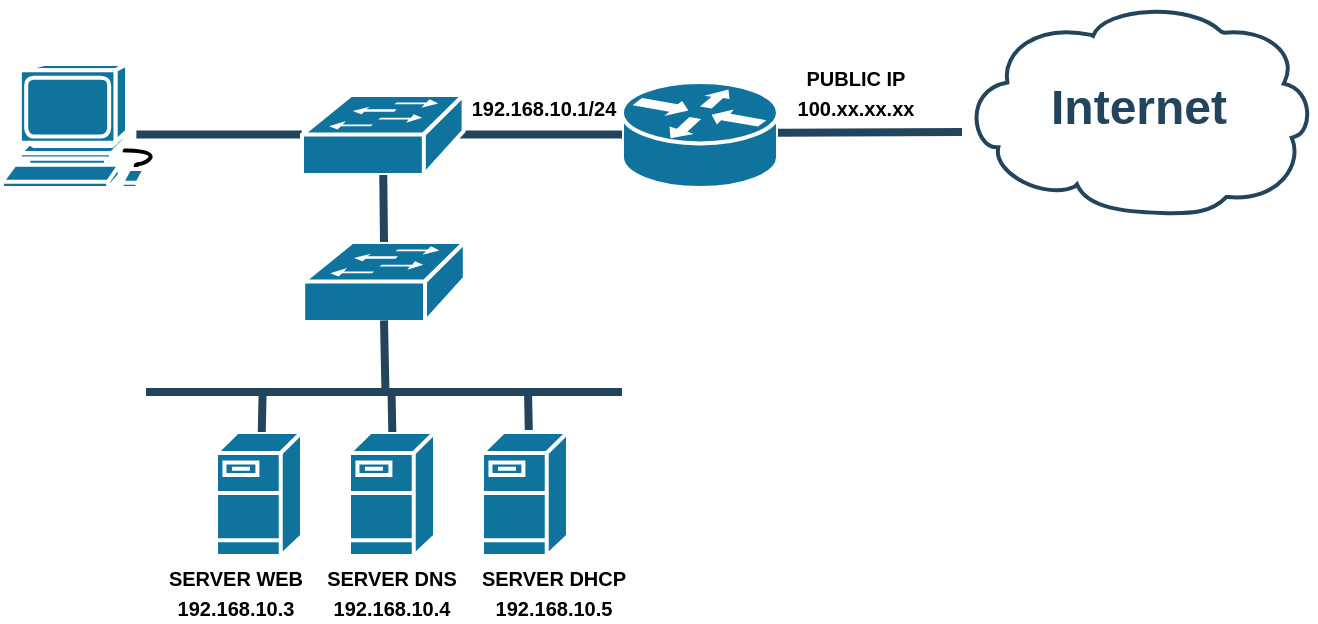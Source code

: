 <mxfile version="20.6.0" type="device"><diagram id="6dWLVdoneAUKKj5dt36p" name="Pagina-1"><mxGraphModel dx="813" dy="459" grid="1" gridSize="10" guides="1" tooltips="1" connect="1" arrows="1" fold="1" page="1" pageScale="1" pageWidth="827" pageHeight="1169" math="0" shadow="0"><root><mxCell id="0"/><mxCell id="1" parent="0"/><mxCell id="lOiDIxNZzGYGrXdDmccq-1" value="" style="shape=mxgraph.cisco.routers.router;html=1;dashed=0;fillColor=#10739E;strokeColor=#ffffff;strokeWidth=2;verticalLabelPosition=bottom;verticalAlign=top;fontFamily=Helvetica;fontSize=36;fontColor=#FFB366" vertex="1" parent="1"><mxGeometry x="460" y="410" width="78" height="53" as="geometry"/></mxCell><mxCell id="lOiDIxNZzGYGrXdDmccq-2" value="Internet" style="shape=mxgraph.cisco.storage.cloud;html=1;dashed=0;strokeColor=#23445D;fillColor=#ffffff;strokeWidth=2;fontFamily=Helvetica;fontSize=24;fontColor=#23445D;align=center;fontStyle=1" vertex="1" parent="1"><mxGeometry x="630" y="370" width="176" height="106" as="geometry"/></mxCell><mxCell id="lOiDIxNZzGYGrXdDmccq-3" value="" style="elbow=horizontal;endArrow=none;html=1;strokeColor=#23445D;endFill=0;strokeWidth=4;rounded=1" edge="1" parent="1"><mxGeometry width="100" height="100" relative="1" as="geometry"><mxPoint x="630" y="435" as="sourcePoint"/><mxPoint x="538.0" y="435.328" as="targetPoint"/></mxGeometry></mxCell><mxCell id="lOiDIxNZzGYGrXdDmccq-5" value="&lt;font style=&quot;font-size: 10px;&quot;&gt;PUBLIC IP&lt;br&gt;100.xx.xx.xx&lt;/font&gt;" style="text;html=1;strokeColor=none;fillColor=none;align=center;verticalAlign=middle;whiteSpace=wrap;rounded=0;fontStyle=1" vertex="1" parent="1"><mxGeometry x="538" y="400" width="78" height="30" as="geometry"/></mxCell><mxCell id="lOiDIxNZzGYGrXdDmccq-6" value="" style="shape=mxgraph.cisco.switches.workgroup_switch;html=1;dashed=0;fillColor=#10739E;strokeColor=#ffffff;strokeWidth=2;verticalLabelPosition=bottom;verticalAlign=top;fontFamily=Helvetica;fontSize=36;fontColor=#FFB366" vertex="1" parent="1"><mxGeometry x="300" y="416.5" width="80.8" height="40" as="geometry"/></mxCell><mxCell id="lOiDIxNZzGYGrXdDmccq-7" value="" style="elbow=horizontal;endArrow=none;html=1;strokeColor=#23445D;endFill=0;strokeWidth=4;rounded=1" edge="1" parent="1"><mxGeometry width="100" height="100" relative="1" as="geometry"><mxPoint x="300" y="436.29" as="sourcePoint"/><mxPoint x="217.2" y="436.21" as="targetPoint"/></mxGeometry></mxCell><mxCell id="lOiDIxNZzGYGrXdDmccq-8" value="" style="shape=mxgraph.cisco.computers_and_peripherals.workstation;html=1;dashed=0;fillColor=#10739E;strokeColor=#ffffff;strokeWidth=2;verticalLabelPosition=bottom;verticalAlign=top;fontFamily=Helvetica;fontSize=36;fontColor=#FFB366" vertex="1" parent="1"><mxGeometry x="150" y="401" width="83" height="62" as="geometry"/></mxCell><mxCell id="lOiDIxNZzGYGrXdDmccq-18" value="" style="elbow=horizontal;endArrow=none;html=1;strokeColor=#23445D;endFill=0;strokeWidth=4;rounded=1" edge="1" parent="1"><mxGeometry width="100" height="100" relative="1" as="geometry"><mxPoint x="460" y="436.29" as="sourcePoint"/><mxPoint x="377.2" y="436.21" as="targetPoint"/></mxGeometry></mxCell><mxCell id="lOiDIxNZzGYGrXdDmccq-19" value="" style="shape=mxgraph.cisco.switches.workgroup_switch;html=1;dashed=0;fillColor=#10739E;strokeColor=#ffffff;strokeWidth=2;verticalLabelPosition=bottom;verticalAlign=top;fontFamily=Helvetica;fontSize=36;fontColor=#FFB366" vertex="1" parent="1"><mxGeometry x="300" y="416.5" width="80.8" height="40" as="geometry"/></mxCell><mxCell id="lOiDIxNZzGYGrXdDmccq-20" value="" style="shape=mxgraph.cisco.switches.workgroup_switch;html=1;dashed=0;fillColor=#10739E;strokeColor=#ffffff;strokeWidth=2;verticalLabelPosition=bottom;verticalAlign=top;fontFamily=Helvetica;fontSize=36;fontColor=#FFB366" vertex="1" parent="1"><mxGeometry x="300.6" y="490" width="80.8" height="40" as="geometry"/></mxCell><mxCell id="lOiDIxNZzGYGrXdDmccq-21" value="" style="elbow=horizontal;endArrow=none;html=1;strokeColor=#23445D;endFill=0;strokeWidth=4;rounded=1;exitX=0.5;exitY=0;exitDx=0;exitDy=0;exitPerimeter=0;" edge="1" parent="1" source="lOiDIxNZzGYGrXdDmccq-20" target="lOiDIxNZzGYGrXdDmccq-19"><mxGeometry width="100" height="100" relative="1" as="geometry"><mxPoint x="310" y="446.29" as="sourcePoint"/><mxPoint x="227.2" y="446.21" as="targetPoint"/></mxGeometry></mxCell><mxCell id="lOiDIxNZzGYGrXdDmccq-22" value="" style="shape=mxgraph.cisco.servers.fileserver;html=1;dashed=0;fillColor=#10739E;strokeColor=#ffffff;strokeWidth=2;verticalLabelPosition=bottom;verticalAlign=top;fontFamily=Helvetica;fontSize=36;fontColor=#FFB366" vertex="1" parent="1"><mxGeometry x="257" y="585" width="43" height="62" as="geometry"/></mxCell><mxCell id="lOiDIxNZzGYGrXdDmccq-23" value="" style="shape=mxgraph.cisco.servers.fileserver;html=1;dashed=0;fillColor=#10739E;strokeColor=#ffffff;strokeWidth=2;verticalLabelPosition=bottom;verticalAlign=top;fontFamily=Helvetica;fontSize=36;fontColor=#FFB366" vertex="1" parent="1"><mxGeometry x="323.5" y="585" width="43" height="62" as="geometry"/></mxCell><mxCell id="lOiDIxNZzGYGrXdDmccq-24" value="" style="shape=mxgraph.cisco.servers.fileserver;html=1;dashed=0;fillColor=#10739E;strokeColor=#ffffff;strokeWidth=2;verticalLabelPosition=bottom;verticalAlign=top;fontFamily=Helvetica;fontSize=36;fontColor=#FFB366" vertex="1" parent="1"><mxGeometry x="390" y="585" width="43" height="62" as="geometry"/></mxCell><mxCell id="lOiDIxNZzGYGrXdDmccq-25" value="" style="line;html=1;strokeColor=#23445D;" vertex="1" parent="1"><mxGeometry x="222" y="560" width="238" height="10" as="geometry"/></mxCell><mxCell id="lOiDIxNZzGYGrXdDmccq-26" value="" style="elbow=horizontal;endArrow=none;html=1;strokeColor=#23445D;endFill=0;strokeWidth=4;rounded=1;entryX=0.5;entryY=0.98;entryDx=0;entryDy=0;entryPerimeter=0;exitX=0.503;exitY=0.433;exitDx=0;exitDy=0;exitPerimeter=0;" edge="1" parent="1" source="lOiDIxNZzGYGrXdDmccq-25" target="lOiDIxNZzGYGrXdDmccq-20"><mxGeometry width="100" height="100" relative="1" as="geometry"><mxPoint x="340" y="560" as="sourcePoint"/><mxPoint x="340.11" y="550" as="targetPoint"/></mxGeometry></mxCell><mxCell id="lOiDIxNZzGYGrXdDmccq-27" value="" style="elbow=horizontal;endArrow=none;html=1;strokeColor=#23445D;endFill=0;strokeWidth=4;rounded=1;exitX=0.532;exitY=0;exitDx=0;exitDy=0;exitPerimeter=0;entryX=0.245;entryY=0.533;entryDx=0;entryDy=0;entryPerimeter=0;" edge="1" parent="1" source="lOiDIxNZzGYGrXdDmccq-22" target="lOiDIxNZzGYGrXdDmccq-25"><mxGeometry width="100" height="100" relative="1" as="geometry"><mxPoint x="291.408" y="585.0" as="sourcePoint"/><mxPoint x="291.47" y="570.58" as="targetPoint"/></mxGeometry></mxCell><mxCell id="lOiDIxNZzGYGrXdDmccq-28" value="" style="elbow=horizontal;endArrow=none;html=1;strokeColor=#23445D;endFill=0;strokeWidth=4;rounded=1;exitX=0.496;exitY=0.442;exitDx=0;exitDy=0;exitPerimeter=0;entryX=0.29;entryY=0.5;entryDx=0;entryDy=0;entryPerimeter=0;" edge="1" parent="1"><mxGeometry width="100" height="100" relative="1" as="geometry"><mxPoint x="345.148" y="585.0" as="sourcePoint"/><mxPoint x="344.76" y="565" as="targetPoint"/></mxGeometry></mxCell><mxCell id="lOiDIxNZzGYGrXdDmccq-29" value="" style="elbow=horizontal;endArrow=none;html=1;strokeColor=#23445D;endFill=0;strokeWidth=4;rounded=1;exitX=0.496;exitY=0.442;exitDx=0;exitDy=0;exitPerimeter=0;entryX=0.29;entryY=0.5;entryDx=0;entryDy=0;entryPerimeter=0;" edge="1" parent="1"><mxGeometry width="100" height="100" relative="1" as="geometry"><mxPoint x="413.388" y="584.0" as="sourcePoint"/><mxPoint x="413.0" y="564" as="targetPoint"/></mxGeometry></mxCell><mxCell id="lOiDIxNZzGYGrXdDmccq-30" value="&lt;font style=&quot;font-size: 10px;&quot;&gt;SERVER WEB&lt;br&gt;192.168.10.3&lt;/font&gt;" style="text;html=1;strokeColor=none;fillColor=none;align=center;verticalAlign=middle;whiteSpace=wrap;rounded=0;fontStyle=1" vertex="1" parent="1"><mxGeometry x="222" y="650" width="90" height="30" as="geometry"/></mxCell><mxCell id="lOiDIxNZzGYGrXdDmccq-33" value="&lt;font style=&quot;font-size: 10px;&quot;&gt;SERVER DNS&lt;br&gt;192.168.10.4&lt;/font&gt;" style="text;html=1;strokeColor=none;fillColor=none;align=center;verticalAlign=middle;whiteSpace=wrap;rounded=0;fontStyle=1" vertex="1" parent="1"><mxGeometry x="300" y="650" width="90" height="30" as="geometry"/></mxCell><mxCell id="lOiDIxNZzGYGrXdDmccq-34" value="&lt;font style=&quot;font-size: 10px;&quot;&gt;SERVER DHCP&lt;br&gt;192.168.10.5&lt;/font&gt;" style="text;html=1;strokeColor=none;fillColor=none;align=center;verticalAlign=middle;whiteSpace=wrap;rounded=0;fontStyle=1" vertex="1" parent="1"><mxGeometry x="380.8" y="650" width="90" height="30" as="geometry"/></mxCell><mxCell id="lOiDIxNZzGYGrXdDmccq-37" value="&lt;font style=&quot;font-size: 10px;&quot;&gt;192.168.10.1/24&lt;/font&gt;" style="text;html=1;strokeColor=none;fillColor=none;align=center;verticalAlign=middle;whiteSpace=wrap;rounded=0;fontStyle=1" vertex="1" parent="1"><mxGeometry x="382" y="408" width="78" height="30" as="geometry"/></mxCell></root></mxGraphModel></diagram></mxfile>